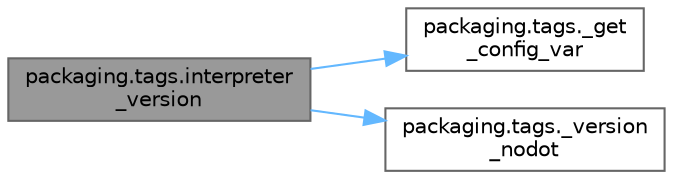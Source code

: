 digraph "packaging.tags.interpreter_version"
{
 // LATEX_PDF_SIZE
  bgcolor="transparent";
  edge [fontname=Helvetica,fontsize=10,labelfontname=Helvetica,labelfontsize=10];
  node [fontname=Helvetica,fontsize=10,shape=box,height=0.2,width=0.4];
  rankdir="LR";
  Node1 [id="Node000001",label="packaging.tags.interpreter\l_version",height=0.2,width=0.4,color="gray40", fillcolor="grey60", style="filled", fontcolor="black",tooltip=" "];
  Node1 -> Node2 [id="edge1_Node000001_Node000002",color="steelblue1",style="solid",tooltip=" "];
  Node2 [id="Node000002",label="packaging.tags._get\l_config_var",height=0.2,width=0.4,color="grey40", fillcolor="white", style="filled",URL="$namespacepackaging_1_1tags.html#a22cf92bde9848795ae74d180ed6e581a",tooltip=" "];
  Node1 -> Node3 [id="edge2_Node000001_Node000003",color="steelblue1",style="solid",tooltip=" "];
  Node3 [id="Node000003",label="packaging.tags._version\l_nodot",height=0.2,width=0.4,color="grey40", fillcolor="white", style="filled",URL="$namespacepackaging_1_1tags.html#ac4ab045e1d86b2623da8acf32354847e",tooltip=" "];
}
